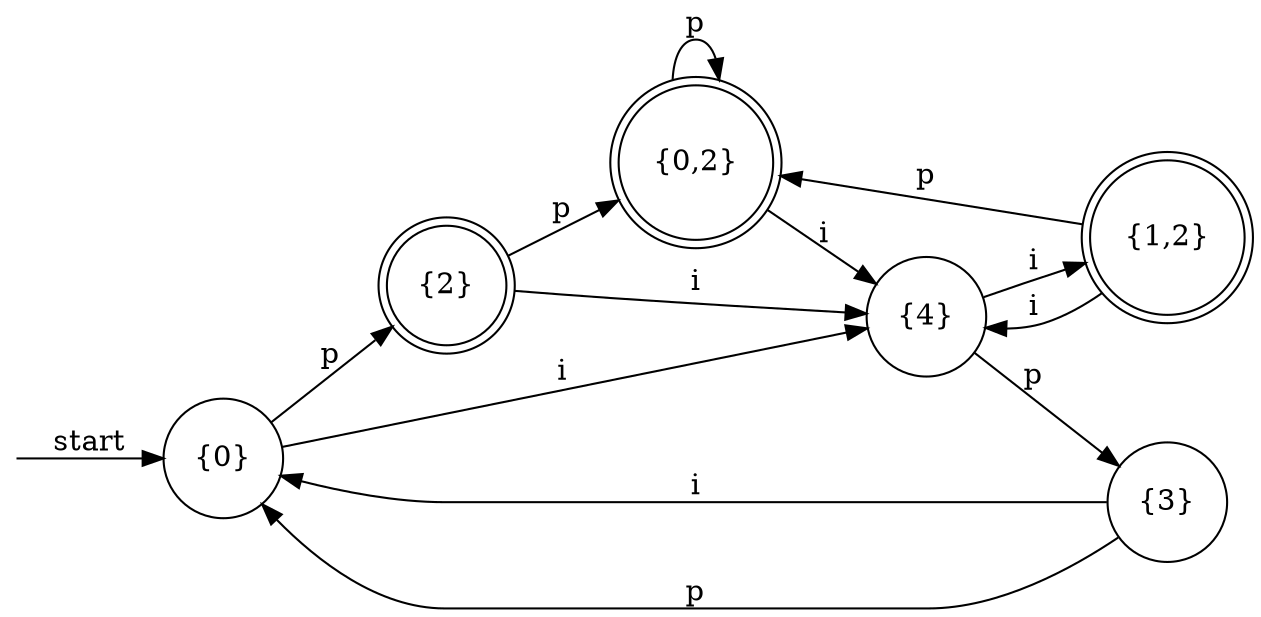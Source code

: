digraph dfa {
    rankdir = LR;
    node [shape = circle];
    __start [style = invis, shape = point];
    __start -> "{0}" [ label = "start" ];
    node [shape = doublecircle]; "{1,2}" "{2}" "{0,2}"
    node [shape = circle];
    "{0}" -> "{4}" [ label = "i" ];
    "{0}" -> "{2}" [ label = "p" ];
    "{4}" -> "{1,2}" [ label = "i" ];
    "{4}" -> "{3}" [ label = "p" ];
    "{1,2}" -> "{4}" [ label = "i" ];
    "{1,2}" -> "{0,2}" [ label = "p" ];
    "{2}" -> "{4}" [ label = "i" ];
    "{2}" -> "{0,2}" [ label = "p" ];
    "{3}" -> "{0}" [ label = "i" ];
    "{3}" -> "{0}" [ label = "p" ];
    "{0,2}" -> "{4}" [ label = "i" ];
    "{0,2}" -> "{0,2}" [ label = "p" ];
}
